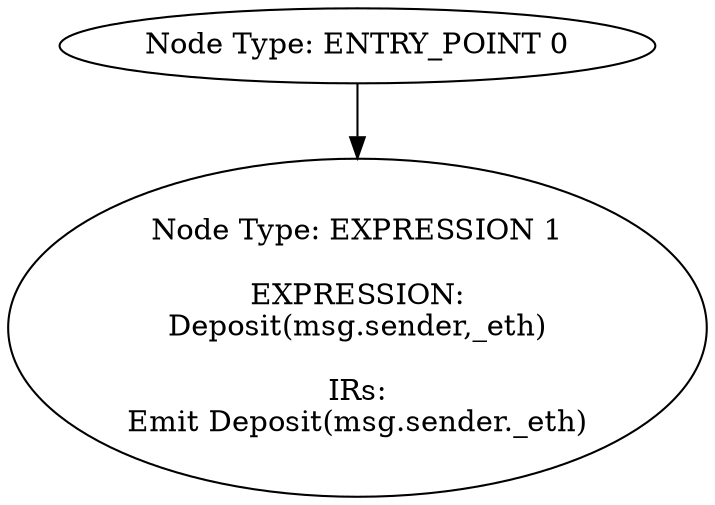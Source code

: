 digraph{
0[label="Node Type: ENTRY_POINT 0
"];
0->1;
1[label="Node Type: EXPRESSION 1

EXPRESSION:
Deposit(msg.sender,_eth)

IRs:
Emit Deposit(msg.sender._eth)"];
}
